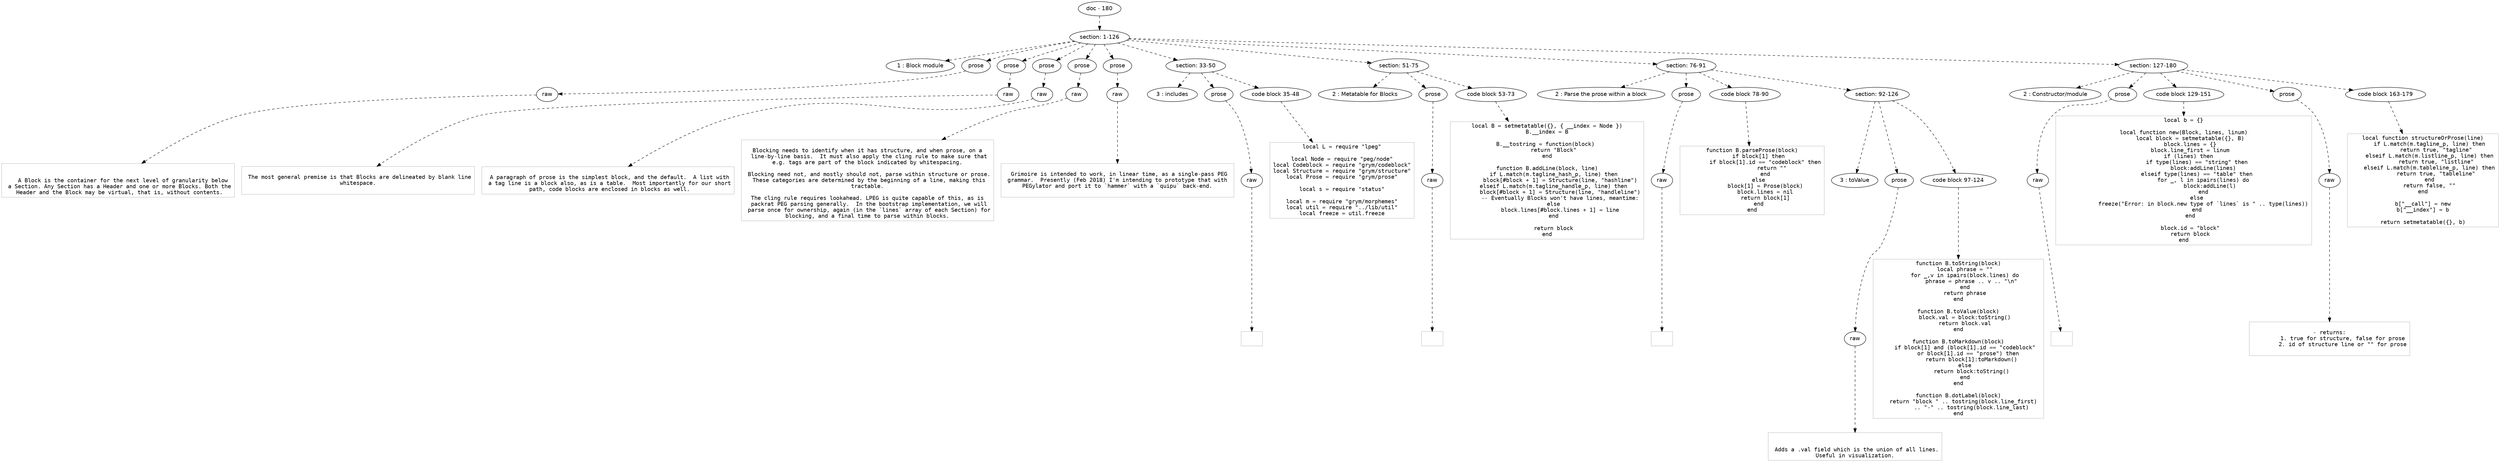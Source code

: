digraph hierarchy {

node [fontname=Helvetica]
edge [style=dashed]

doc_0 [label="doc - 180"]


doc_0 -> { section_1}
{rank=same; section_1}

section_1 [label="section: 1-126"]


section_1 -> { header_2 prose_3 prose_4 prose_5 prose_6 prose_7 section_8 section_9 section_10 section_11}
{rank=same; header_2 prose_3 prose_4 prose_5 prose_6 prose_7 section_8 section_9 section_10 section_11}

header_2 [label="1 : Block module"]

prose_3 [label="prose"]

prose_4 [label="prose"]

prose_5 [label="prose"]

prose_6 [label="prose"]

prose_7 [label="prose"]

section_8 [label="section: 33-50"]

section_9 [label="section: 51-75"]

section_10 [label="section: 76-91"]

section_11 [label="section: 127-180"]


prose_3 -> { raw_12}
{rank=same; raw_12}

raw_12 [label="raw"]


raw_12 -> leaf_13
leaf_13  [color=Gray,shape=rectangle,fontname=Inconsolata,label="

   A Block is the container for the next level of granularity below
 a Section. Any Section has a Header and one or more Blocks. Both the
 Header and the Block may be virtual, that is, without contents.
"]
prose_4 -> { raw_14}
{rank=same; raw_14}

raw_14 [label="raw"]


raw_14 -> leaf_15
leaf_15  [color=Gray,shape=rectangle,fontname=Inconsolata,label="
 The most general premise is that Blocks are delineated by blank line
 whitespace. 

"]
prose_5 -> { raw_16}
{rank=same; raw_16}

raw_16 [label="raw"]


raw_16 -> leaf_17
leaf_17  [color=Gray,shape=rectangle,fontname=Inconsolata,label="
 A paragraph of prose is the simplest block, and the default.  A list with
 a tag line is a block also, as is a table.  Most importantly for our short
 path, code blocks are enclosed in blocks as well.
"]
prose_6 -> { raw_18}
{rank=same; raw_18}

raw_18 [label="raw"]


raw_18 -> leaf_19
leaf_19  [color=Gray,shape=rectangle,fontname=Inconsolata,label="
 Blocking needs to identify when it has structure, and when prose, on a 
 line-by-line basis.  It must also apply the cling rule to make sure that
 e.g. tags are part of the block indicated by whitespacing. 
 
 Blocking need not, and mostly should not, parse within structure or prose.
 These categories are determined by the beginning of a line, making this
 tractable. 
 
 The cling rule requires lookahead. LPEG is quite capable of this, as is 
 packrat PEG parsing generally.  In the bootstrap implementation, we will
 parse once for ownership, again (in the `lines` array of each Section) for
 blocking, and a final time to parse within blocks. 
"]
prose_7 -> { raw_20}
{rank=same; raw_20}

raw_20 [label="raw"]


raw_20 -> leaf_21
leaf_21  [color=Gray,shape=rectangle,fontname=Inconsolata,label="
 Grimoire is intended to work, in linear time, as a single-pass PEG
 grammar.  Presently (Feb 2018) I'm intending to prototype that with 
 PEGylator and port it to `hammer` with a `quipu` back-end. 

"]
section_8 -> { header_22 prose_23 codeblock_24}
{rank=same; header_22 prose_23 codeblock_24}

header_22 [label="3 : includes"]

prose_23 [label="prose"]

codeblock_24 [label="code block 35-48"]


prose_23 -> { raw_25}
{rank=same; raw_25}

raw_25 [label="raw"]


raw_25 -> leaf_26
leaf_26  [color=Gray,shape=rectangle,fontname=Inconsolata,label="
"]
codeblock_24 -> leaf_27
leaf_27  [color=Gray,shape=rectangle,fontname=Inconsolata,label="local L = require \"lpeg\"

local Node = require \"peg/node\"
local Codeblock = require \"grym/codeblock\"
local Structure = require \"grym/structure\"
local Prose = require \"grym/prose\"

local s = require \"status\"

local m = require \"grym/morphemes\"
local util = require \"../lib/util\"
local freeze = util.freeze"]
section_9 -> { header_28 prose_29 codeblock_30}
{rank=same; header_28 prose_29 codeblock_30}

header_28 [label="2 : Metatable for Blocks"]

prose_29 [label="prose"]

codeblock_30 [label="code block 53-73"]


prose_29 -> { raw_31}
{rank=same; raw_31}

raw_31 [label="raw"]


raw_31 -> leaf_32
leaf_32  [color=Gray,shape=rectangle,fontname=Inconsolata,label="
"]
codeblock_30 -> leaf_33
leaf_33  [color=Gray,shape=rectangle,fontname=Inconsolata,label="local B = setmetatable({}, { __index = Node })
B.__index = B

B.__tostring = function(block) 
    return \"Block\"
end

function B.addLine(block, line)
    if L.match(m.tagline_hash_p, line) then
        block[#block + 1] = Structure(line, \"hashline\")
    elseif L.match(m.tagline_handle_p, line) then
        block[#block + 1] = Structure(line, \"handleline\")
        -- Eventually Blocks won't have lines, meantime:
    else
        block.lines[#block.lines + 1] = line
    end

    return block
end"]
section_10 -> { header_34 prose_35 codeblock_36 section_37}
{rank=same; header_34 prose_35 codeblock_36 section_37}

header_34 [label="2 : Parse the prose within a block"]

prose_35 [label="prose"]

codeblock_36 [label="code block 78-90"]

section_37 [label="section: 92-126"]


prose_35 -> { raw_38}
{rank=same; raw_38}

raw_38 [label="raw"]


raw_38 -> leaf_39
leaf_39  [color=Gray,shape=rectangle,fontname=Inconsolata,label="
"]
codeblock_36 -> leaf_40
leaf_40  [color=Gray,shape=rectangle,fontname=Inconsolata,label="function B.parseProse(block)
    if block[1] then
        if block[1].id == \"codeblock\" then
            return \"\"
        end
    else
        block[1] = Prose(block)
        block.lines = nil
        return block[1]
    end
end"]
section_37 -> { header_41 prose_42 codeblock_43}
{rank=same; header_41 prose_42 codeblock_43}

header_41 [label="3 : toValue"]

prose_42 [label="prose"]

codeblock_43 [label="code block 97-124"]


prose_42 -> { raw_44}
{rank=same; raw_44}

raw_44 [label="raw"]


raw_44 -> leaf_45
leaf_45  [color=Gray,shape=rectangle,fontname=Inconsolata,label="

 Adds a .val field which is the union of all lines.
 Useful in visualization. 
"]
codeblock_43 -> leaf_46
leaf_46  [color=Gray,shape=rectangle,fontname=Inconsolata,label="function B.toString(block)
    local phrase = \"\"
    for _,v in ipairs(block.lines) do
        phrase = phrase .. v .. \"\\n\"
    end
    return phrase
end

function B.toValue(block)
    block.val = block:toString()
    return block.val
end

function B.toMarkdown(block)
    if block[1] and (block[1].id == \"codeblock\"
      or block[1].id == \"prose\") then
        return block[1]:toMarkdown()
    else
        return block:toString()
    end
end

function B.dotLabel(block)
    return \"block \" .. tostring(block.line_first) 
        .. \"-\" .. tostring(block.line_last)
end"]
section_11 -> { header_47 prose_48 codeblock_49 prose_50 codeblock_51}
{rank=same; header_47 prose_48 codeblock_49 prose_50 codeblock_51}

header_47 [label="2 : Constructor/module"]

prose_48 [label="prose"]

codeblock_49 [label="code block 129-151"]

prose_50 [label="prose"]

codeblock_51 [label="code block 163-179"]


prose_48 -> { raw_52}
{rank=same; raw_52}

raw_52 [label="raw"]


raw_52 -> leaf_53
leaf_53  [color=Gray,shape=rectangle,fontname=Inconsolata,label="
"]
codeblock_49 -> leaf_54
leaf_54  [color=Gray,shape=rectangle,fontname=Inconsolata,label="local b = {}

local function new(Block, lines, linum)
    local block = setmetatable({}, B)
    block.lines = {}
    block.line_first = linum
    if (lines) then 
        if type(lines) == \"string\" then
            block:addLine(lines)
        elseif type(lines) == \"table\" then
            for _, l in ipairs(lines) do
                block:addLine(l)
            end
        else
            freeze(\"Error: in block.new type of `lines` is \" .. type(lines))
        end
    end

    block.id = \"block\"
    return block
end"]
prose_50 -> { raw_55}
{rank=same; raw_55}

raw_55 [label="raw"]


raw_55 -> leaf_56
leaf_56  [color=Gray,shape=rectangle,fontname=Inconsolata,label="
 - returns: 
        1. true for structure, false for prose
        2. id of structure line or \"\" for prose

"]
codeblock_51 -> leaf_57
leaf_57  [color=Gray,shape=rectangle,fontname=Inconsolata,label="local function structureOrProse(line)
    if L.match(m.tagline_p, line) then
        return true, \"tagline\"
    elseif L.match(m.listline_p, line) then
        return true, \"listline\"
    elseif L.match(m.tableline_p, line) then
        return true, \"tableline\"
    end
    return false, \"\"
end

b[\"__call\"] = new
b[\"__index\"] = b

return setmetatable({}, b)"]

}
